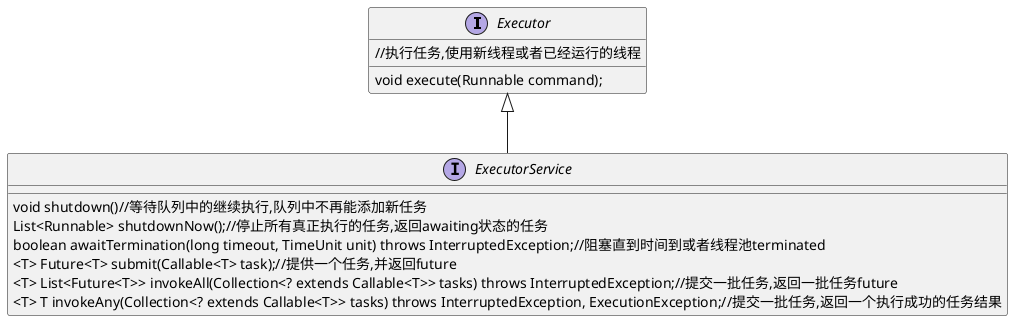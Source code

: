 @startuml
interface Executor{
    //执行任务,使用新线程或者已经运行的线程
    void execute(Runnable command);
}

interface ExecutorService extends Executor{
    void shutdown()//等待队列中的继续执行,队列中不再能添加新任务
    List<Runnable> shutdownNow();//停止所有真正执行的任务,返回awaiting状态的任务
    boolean awaitTermination(long timeout, TimeUnit unit) throws InterruptedException;//阻塞直到时间到或者线程池terminated
    <T> Future<T> submit(Callable<T> task);//提供一个任务,并返回future
    <T> List<Future<T>> invokeAll(Collection<? extends Callable<T>> tasks) throws InterruptedException;//提交一批任务,返回一批任务future
    <T> T invokeAny(Collection<? extends Callable<T>> tasks) throws InterruptedException, ExecutionException;//提交一批任务,返回一个执行成功的任务结果
}
@enduml